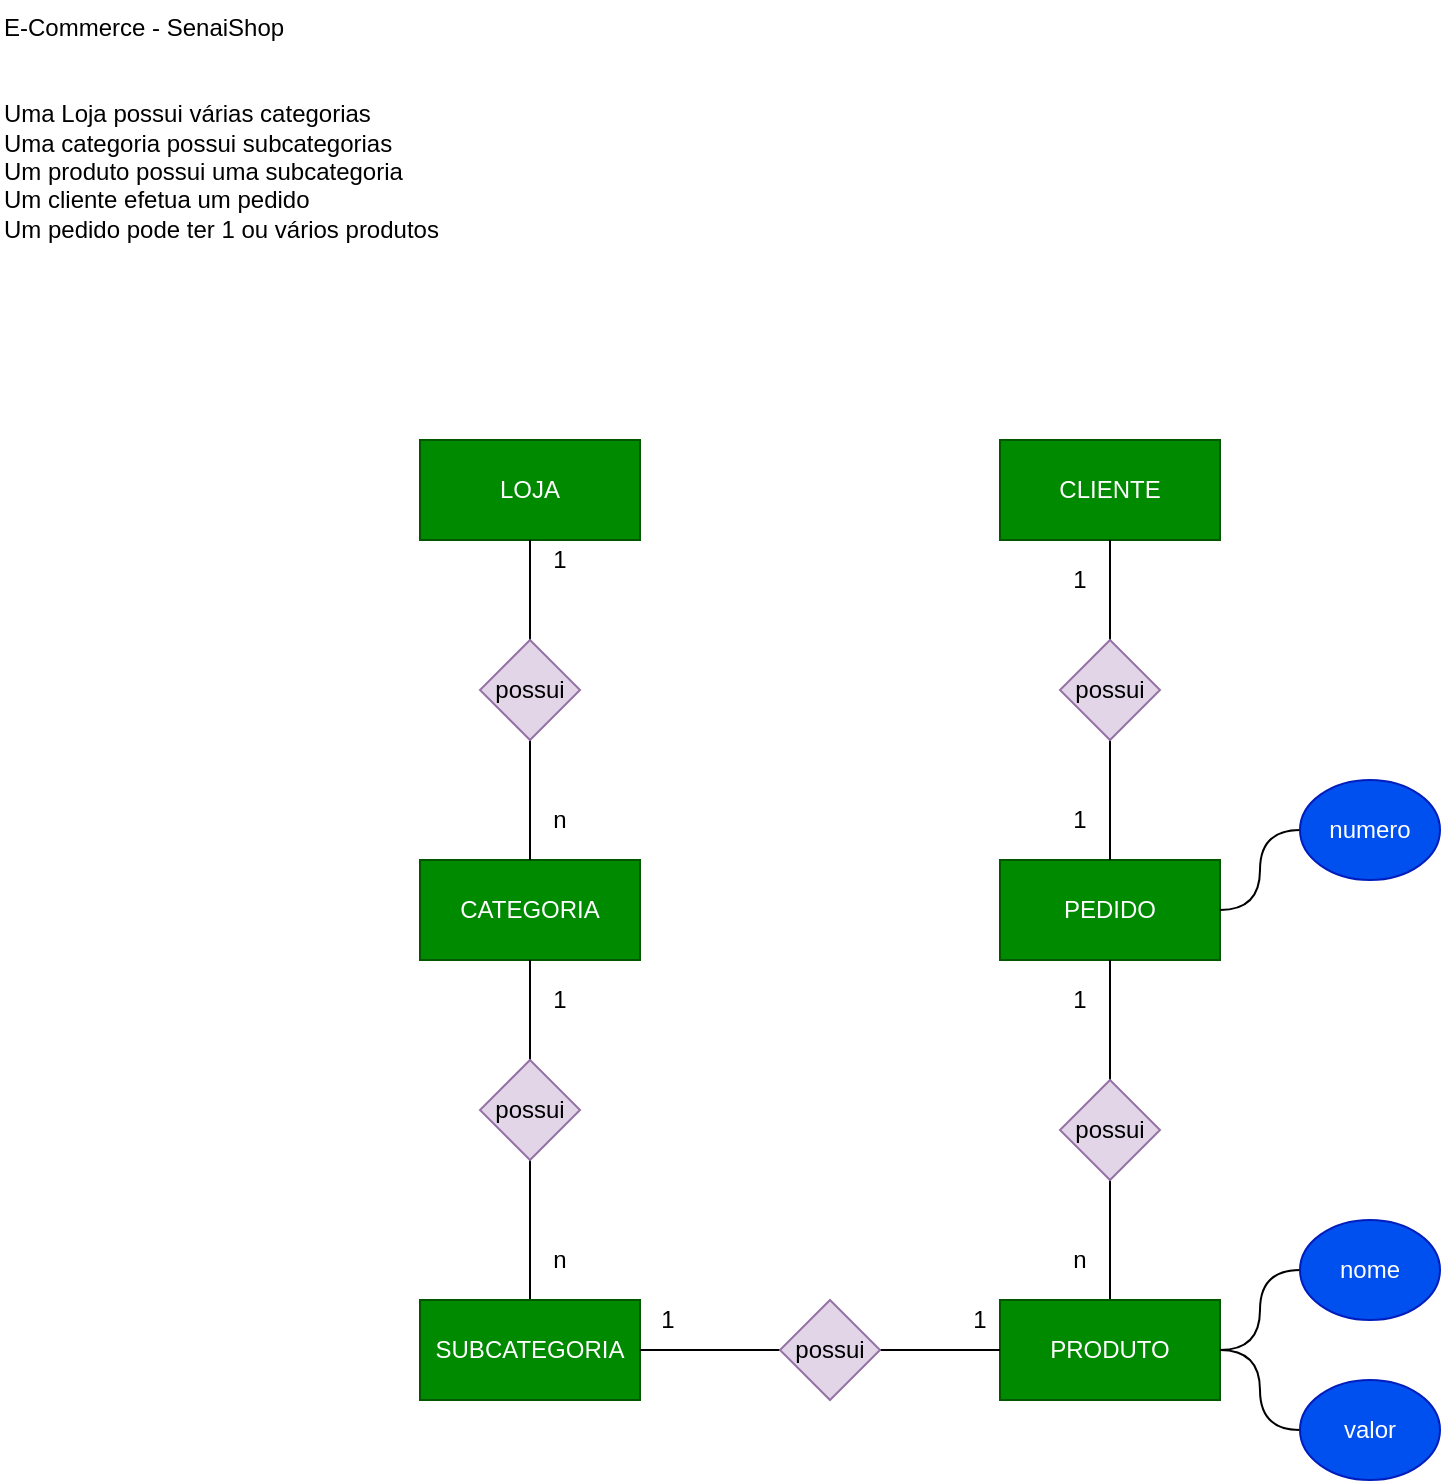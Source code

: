 <mxfile version="21.6.5" type="device">
  <diagram name="Página-1" id="E98k81k_YQxK2NYrgeFt">
    <mxGraphModel dx="1235" dy="684" grid="1" gridSize="10" guides="1" tooltips="1" connect="1" arrows="1" fold="1" page="1" pageScale="1" pageWidth="827" pageHeight="1169" math="0" shadow="0">
      <root>
        <mxCell id="0" />
        <mxCell id="1" parent="0" />
        <mxCell id="oR1yMu0sfsY3Z2GQh70--1" value="E-Commerce - SenaiShop&#xa;&#xa;&#xa;Uma Loja possui várias categorias&#xa;Uma categoria possui subcategorias&#xa;Um produto possui uma subcategoria&#xa;Um cliente efetua um pedido&#xa;Um pedido pode ter 1 ou vários produtos" style="text;whiteSpace=wrap;" vertex="1" parent="1">
          <mxGeometry x="70" y="10" width="220" height="140" as="geometry" />
        </mxCell>
        <mxCell id="oR1yMu0sfsY3Z2GQh70--2" value="LOJA" style="html=1;whiteSpace=wrap;fillColor=#008a00;fontColor=#ffffff;strokeColor=#005700;" vertex="1" parent="1">
          <mxGeometry x="280" y="230" width="110" height="50" as="geometry" />
        </mxCell>
        <mxCell id="oR1yMu0sfsY3Z2GQh70--13" style="edgeStyle=orthogonalEdgeStyle;rounded=0;orthogonalLoop=1;jettySize=auto;html=1;entryX=0.5;entryY=1;entryDx=0;entryDy=0;endArrow=none;endFill=0;exitX=0.5;exitY=0;exitDx=0;exitDy=0;" edge="1" parent="1" source="oR1yMu0sfsY3Z2GQh70--6" target="oR1yMu0sfsY3Z2GQh70--11">
          <mxGeometry relative="1" as="geometry">
            <mxPoint x="330" y="690" as="sourcePoint" />
          </mxGeometry>
        </mxCell>
        <mxCell id="oR1yMu0sfsY3Z2GQh70--3" value="CATEGORIA" style="html=1;whiteSpace=wrap;fillColor=#008a00;fontColor=#ffffff;strokeColor=#005700;" vertex="1" parent="1">
          <mxGeometry x="280" y="440" width="110" height="50" as="geometry" />
        </mxCell>
        <mxCell id="oR1yMu0sfsY3Z2GQh70--6" value="SUBCATEGORIA" style="html=1;whiteSpace=wrap;fillColor=#008a00;fontColor=#ffffff;strokeColor=#005700;" vertex="1" parent="1">
          <mxGeometry x="280" y="660" width="110" height="50" as="geometry" />
        </mxCell>
        <mxCell id="oR1yMu0sfsY3Z2GQh70--36" style="edgeStyle=orthogonalEdgeStyle;rounded=0;orthogonalLoop=1;jettySize=auto;html=1;entryX=0.5;entryY=1;entryDx=0;entryDy=0;endArrow=none;endFill=0;" edge="1" parent="1" source="oR1yMu0sfsY3Z2GQh70--7" target="oR1yMu0sfsY3Z2GQh70--35">
          <mxGeometry relative="1" as="geometry" />
        </mxCell>
        <mxCell id="oR1yMu0sfsY3Z2GQh70--7" value="PRODUTO" style="html=1;whiteSpace=wrap;fillColor=#008a00;fontColor=#ffffff;strokeColor=#005700;" vertex="1" parent="1">
          <mxGeometry x="570" y="660" width="110" height="50" as="geometry" />
        </mxCell>
        <mxCell id="oR1yMu0sfsY3Z2GQh70--8" value="CLIENTE" style="html=1;whiteSpace=wrap;fillColor=#008a00;fontColor=#ffffff;strokeColor=#005700;" vertex="1" parent="1">
          <mxGeometry x="570" y="230" width="110" height="50" as="geometry" />
        </mxCell>
        <mxCell id="oR1yMu0sfsY3Z2GQh70--9" value="PEDIDO" style="html=1;whiteSpace=wrap;fillColor=#008a00;fontColor=#ffffff;strokeColor=#005700;" vertex="1" parent="1">
          <mxGeometry x="570" y="440" width="110" height="50" as="geometry" />
        </mxCell>
        <mxCell id="oR1yMu0sfsY3Z2GQh70--12" style="edgeStyle=orthogonalEdgeStyle;rounded=0;orthogonalLoop=1;jettySize=auto;html=1;endArrow=none;endFill=0;entryX=0.5;entryY=1;entryDx=0;entryDy=0;" edge="1" parent="1" source="oR1yMu0sfsY3Z2GQh70--11" target="oR1yMu0sfsY3Z2GQh70--3">
          <mxGeometry relative="1" as="geometry">
            <mxPoint x="330" y="500" as="targetPoint" />
          </mxGeometry>
        </mxCell>
        <mxCell id="oR1yMu0sfsY3Z2GQh70--11" value="possui" style="rhombus;whiteSpace=wrap;html=1;fillColor=#e1d5e7;strokeColor=#9673a6;" vertex="1" parent="1">
          <mxGeometry x="310" y="540" width="50" height="50" as="geometry" />
        </mxCell>
        <mxCell id="oR1yMu0sfsY3Z2GQh70--14" value="1" style="text;html=1;strokeColor=none;fillColor=none;align=center;verticalAlign=middle;whiteSpace=wrap;rounded=0;" vertex="1" parent="1">
          <mxGeometry x="340" y="500" width="20" height="20" as="geometry" />
        </mxCell>
        <mxCell id="oR1yMu0sfsY3Z2GQh70--15" value="n" style="text;html=1;strokeColor=none;fillColor=none;align=center;verticalAlign=middle;whiteSpace=wrap;rounded=0;" vertex="1" parent="1">
          <mxGeometry x="340" y="630" width="20" height="20" as="geometry" />
        </mxCell>
        <mxCell id="oR1yMu0sfsY3Z2GQh70--29" style="edgeStyle=orthogonalEdgeStyle;rounded=0;orthogonalLoop=1;jettySize=auto;html=1;endArrow=none;endFill=0;" edge="1" parent="1" source="oR1yMu0sfsY3Z2GQh70--28" target="oR1yMu0sfsY3Z2GQh70--2">
          <mxGeometry relative="1" as="geometry" />
        </mxCell>
        <mxCell id="oR1yMu0sfsY3Z2GQh70--30" style="edgeStyle=orthogonalEdgeStyle;rounded=0;orthogonalLoop=1;jettySize=auto;html=1;entryX=0.5;entryY=0;entryDx=0;entryDy=0;endArrow=none;endFill=0;" edge="1" parent="1" source="oR1yMu0sfsY3Z2GQh70--28" target="oR1yMu0sfsY3Z2GQh70--3">
          <mxGeometry relative="1" as="geometry" />
        </mxCell>
        <mxCell id="oR1yMu0sfsY3Z2GQh70--28" value="possui" style="rhombus;whiteSpace=wrap;html=1;fillColor=#e1d5e7;strokeColor=#9673a6;" vertex="1" parent="1">
          <mxGeometry x="310" y="330" width="50" height="50" as="geometry" />
        </mxCell>
        <mxCell id="oR1yMu0sfsY3Z2GQh70--33" value="1" style="text;html=1;strokeColor=none;fillColor=none;align=center;verticalAlign=middle;whiteSpace=wrap;rounded=0;" vertex="1" parent="1">
          <mxGeometry x="340" y="280" width="20" height="20" as="geometry" />
        </mxCell>
        <mxCell id="oR1yMu0sfsY3Z2GQh70--34" value="n" style="text;html=1;strokeColor=none;fillColor=none;align=center;verticalAlign=middle;whiteSpace=wrap;rounded=0;" vertex="1" parent="1">
          <mxGeometry x="340" y="410" width="20" height="20" as="geometry" />
        </mxCell>
        <mxCell id="oR1yMu0sfsY3Z2GQh70--37" style="edgeStyle=orthogonalEdgeStyle;rounded=0;orthogonalLoop=1;jettySize=auto;html=1;entryX=0.5;entryY=1;entryDx=0;entryDy=0;endArrow=none;endFill=0;" edge="1" parent="1" source="oR1yMu0sfsY3Z2GQh70--35" target="oR1yMu0sfsY3Z2GQh70--9">
          <mxGeometry relative="1" as="geometry">
            <mxPoint x="620" y="500" as="targetPoint" />
          </mxGeometry>
        </mxCell>
        <mxCell id="oR1yMu0sfsY3Z2GQh70--35" value="possui" style="rhombus;whiteSpace=wrap;html=1;fillColor=#e1d5e7;strokeColor=#9673a6;" vertex="1" parent="1">
          <mxGeometry x="600" y="550" width="50" height="50" as="geometry" />
        </mxCell>
        <mxCell id="oR1yMu0sfsY3Z2GQh70--38" value="1" style="text;html=1;strokeColor=none;fillColor=none;align=center;verticalAlign=middle;whiteSpace=wrap;rounded=0;" vertex="1" parent="1">
          <mxGeometry x="600" y="500" width="20" height="20" as="geometry" />
        </mxCell>
        <mxCell id="oR1yMu0sfsY3Z2GQh70--39" value="n" style="text;html=1;strokeColor=none;fillColor=none;align=center;verticalAlign=middle;whiteSpace=wrap;rounded=0;" vertex="1" parent="1">
          <mxGeometry x="600" y="630" width="20" height="20" as="geometry" />
        </mxCell>
        <mxCell id="oR1yMu0sfsY3Z2GQh70--40" style="edgeStyle=orthogonalEdgeStyle;rounded=0;orthogonalLoop=1;jettySize=auto;html=1;entryX=0.5;entryY=1;entryDx=0;entryDy=0;endArrow=none;endFill=0;exitX=0.5;exitY=0;exitDx=0;exitDy=0;" edge="1" target="oR1yMu0sfsY3Z2GQh70--42" parent="1" source="oR1yMu0sfsY3Z2GQh70--9">
          <mxGeometry relative="1" as="geometry">
            <mxPoint x="625" y="420" as="sourcePoint" />
          </mxGeometry>
        </mxCell>
        <mxCell id="oR1yMu0sfsY3Z2GQh70--41" style="edgeStyle=orthogonalEdgeStyle;rounded=0;orthogonalLoop=1;jettySize=auto;html=1;endArrow=none;endFill=0;entryX=0.5;entryY=1;entryDx=0;entryDy=0;" edge="1" source="oR1yMu0sfsY3Z2GQh70--42" parent="1" target="oR1yMu0sfsY3Z2GQh70--8">
          <mxGeometry relative="1" as="geometry">
            <mxPoint x="625" y="310" as="targetPoint" />
          </mxGeometry>
        </mxCell>
        <mxCell id="oR1yMu0sfsY3Z2GQh70--42" value="possui" style="rhombus;whiteSpace=wrap;html=1;fillColor=#e1d5e7;strokeColor=#9673a6;" vertex="1" parent="1">
          <mxGeometry x="600" y="330" width="50" height="50" as="geometry" />
        </mxCell>
        <mxCell id="oR1yMu0sfsY3Z2GQh70--44" value="1" style="text;html=1;strokeColor=none;fillColor=none;align=center;verticalAlign=middle;whiteSpace=wrap;rounded=0;" vertex="1" parent="1">
          <mxGeometry x="600" y="410" width="20" height="20" as="geometry" />
        </mxCell>
        <mxCell id="oR1yMu0sfsY3Z2GQh70--47" value="1" style="text;html=1;strokeColor=none;fillColor=none;align=center;verticalAlign=middle;whiteSpace=wrap;rounded=0;" vertex="1" parent="1">
          <mxGeometry x="600" y="290" width="20" height="20" as="geometry" />
        </mxCell>
        <mxCell id="oR1yMu0sfsY3Z2GQh70--51" style="edgeStyle=orthogonalEdgeStyle;rounded=0;orthogonalLoop=1;jettySize=auto;html=1;endArrow=none;endFill=0;" edge="1" parent="1" source="oR1yMu0sfsY3Z2GQh70--50" target="oR1yMu0sfsY3Z2GQh70--7">
          <mxGeometry relative="1" as="geometry" />
        </mxCell>
        <mxCell id="oR1yMu0sfsY3Z2GQh70--52" style="edgeStyle=orthogonalEdgeStyle;rounded=0;orthogonalLoop=1;jettySize=auto;html=1;entryX=1;entryY=0.5;entryDx=0;entryDy=0;endArrow=none;endFill=0;" edge="1" parent="1" source="oR1yMu0sfsY3Z2GQh70--50" target="oR1yMu0sfsY3Z2GQh70--6">
          <mxGeometry relative="1" as="geometry" />
        </mxCell>
        <mxCell id="oR1yMu0sfsY3Z2GQh70--50" value="possui" style="rhombus;whiteSpace=wrap;html=1;fillColor=#e1d5e7;strokeColor=#9673a6;" vertex="1" parent="1">
          <mxGeometry x="460" y="660" width="50" height="50" as="geometry" />
        </mxCell>
        <mxCell id="oR1yMu0sfsY3Z2GQh70--53" value="1" style="text;html=1;strokeColor=none;fillColor=none;align=center;verticalAlign=middle;whiteSpace=wrap;rounded=0;" vertex="1" parent="1">
          <mxGeometry x="394" y="660" width="20" height="20" as="geometry" />
        </mxCell>
        <mxCell id="oR1yMu0sfsY3Z2GQh70--54" value="1" style="text;html=1;strokeColor=none;fillColor=none;align=center;verticalAlign=middle;whiteSpace=wrap;rounded=0;" vertex="1" parent="1">
          <mxGeometry x="550" y="660" width="20" height="20" as="geometry" />
        </mxCell>
        <mxCell id="oR1yMu0sfsY3Z2GQh70--57" style="edgeStyle=orthogonalEdgeStyle;rounded=0;orthogonalLoop=1;jettySize=auto;html=1;entryX=1;entryY=0.5;entryDx=0;entryDy=0;endArrow=none;endFill=0;curved=1;" edge="1" parent="1" source="oR1yMu0sfsY3Z2GQh70--56" target="oR1yMu0sfsY3Z2GQh70--9">
          <mxGeometry relative="1" as="geometry" />
        </mxCell>
        <mxCell id="oR1yMu0sfsY3Z2GQh70--56" value="numero" style="ellipse;whiteSpace=wrap;html=1;fillColor=#0050ef;fontColor=#ffffff;strokeColor=#001DBC;" vertex="1" parent="1">
          <mxGeometry x="720" y="400" width="70" height="50" as="geometry" />
        </mxCell>
        <mxCell id="oR1yMu0sfsY3Z2GQh70--60" style="edgeStyle=orthogonalEdgeStyle;rounded=0;orthogonalLoop=1;jettySize=auto;html=1;endArrow=none;endFill=0;curved=1;" edge="1" parent="1" source="oR1yMu0sfsY3Z2GQh70--58" target="oR1yMu0sfsY3Z2GQh70--7">
          <mxGeometry relative="1" as="geometry" />
        </mxCell>
        <mxCell id="oR1yMu0sfsY3Z2GQh70--58" value="nome" style="ellipse;whiteSpace=wrap;html=1;fillColor=#0050ef;fontColor=#ffffff;strokeColor=#001DBC;" vertex="1" parent="1">
          <mxGeometry x="720" y="620" width="70" height="50" as="geometry" />
        </mxCell>
        <mxCell id="oR1yMu0sfsY3Z2GQh70--61" style="edgeStyle=orthogonalEdgeStyle;rounded=0;orthogonalLoop=1;jettySize=auto;html=1;entryX=1;entryY=0.5;entryDx=0;entryDy=0;endArrow=none;endFill=0;curved=1;" edge="1" parent="1" source="oR1yMu0sfsY3Z2GQh70--59" target="oR1yMu0sfsY3Z2GQh70--7">
          <mxGeometry relative="1" as="geometry" />
        </mxCell>
        <mxCell id="oR1yMu0sfsY3Z2GQh70--59" value="valor" style="ellipse;whiteSpace=wrap;html=1;fillColor=#0050ef;fontColor=#ffffff;strokeColor=#001DBC;" vertex="1" parent="1">
          <mxGeometry x="720" y="700" width="70" height="50" as="geometry" />
        </mxCell>
      </root>
    </mxGraphModel>
  </diagram>
</mxfile>
